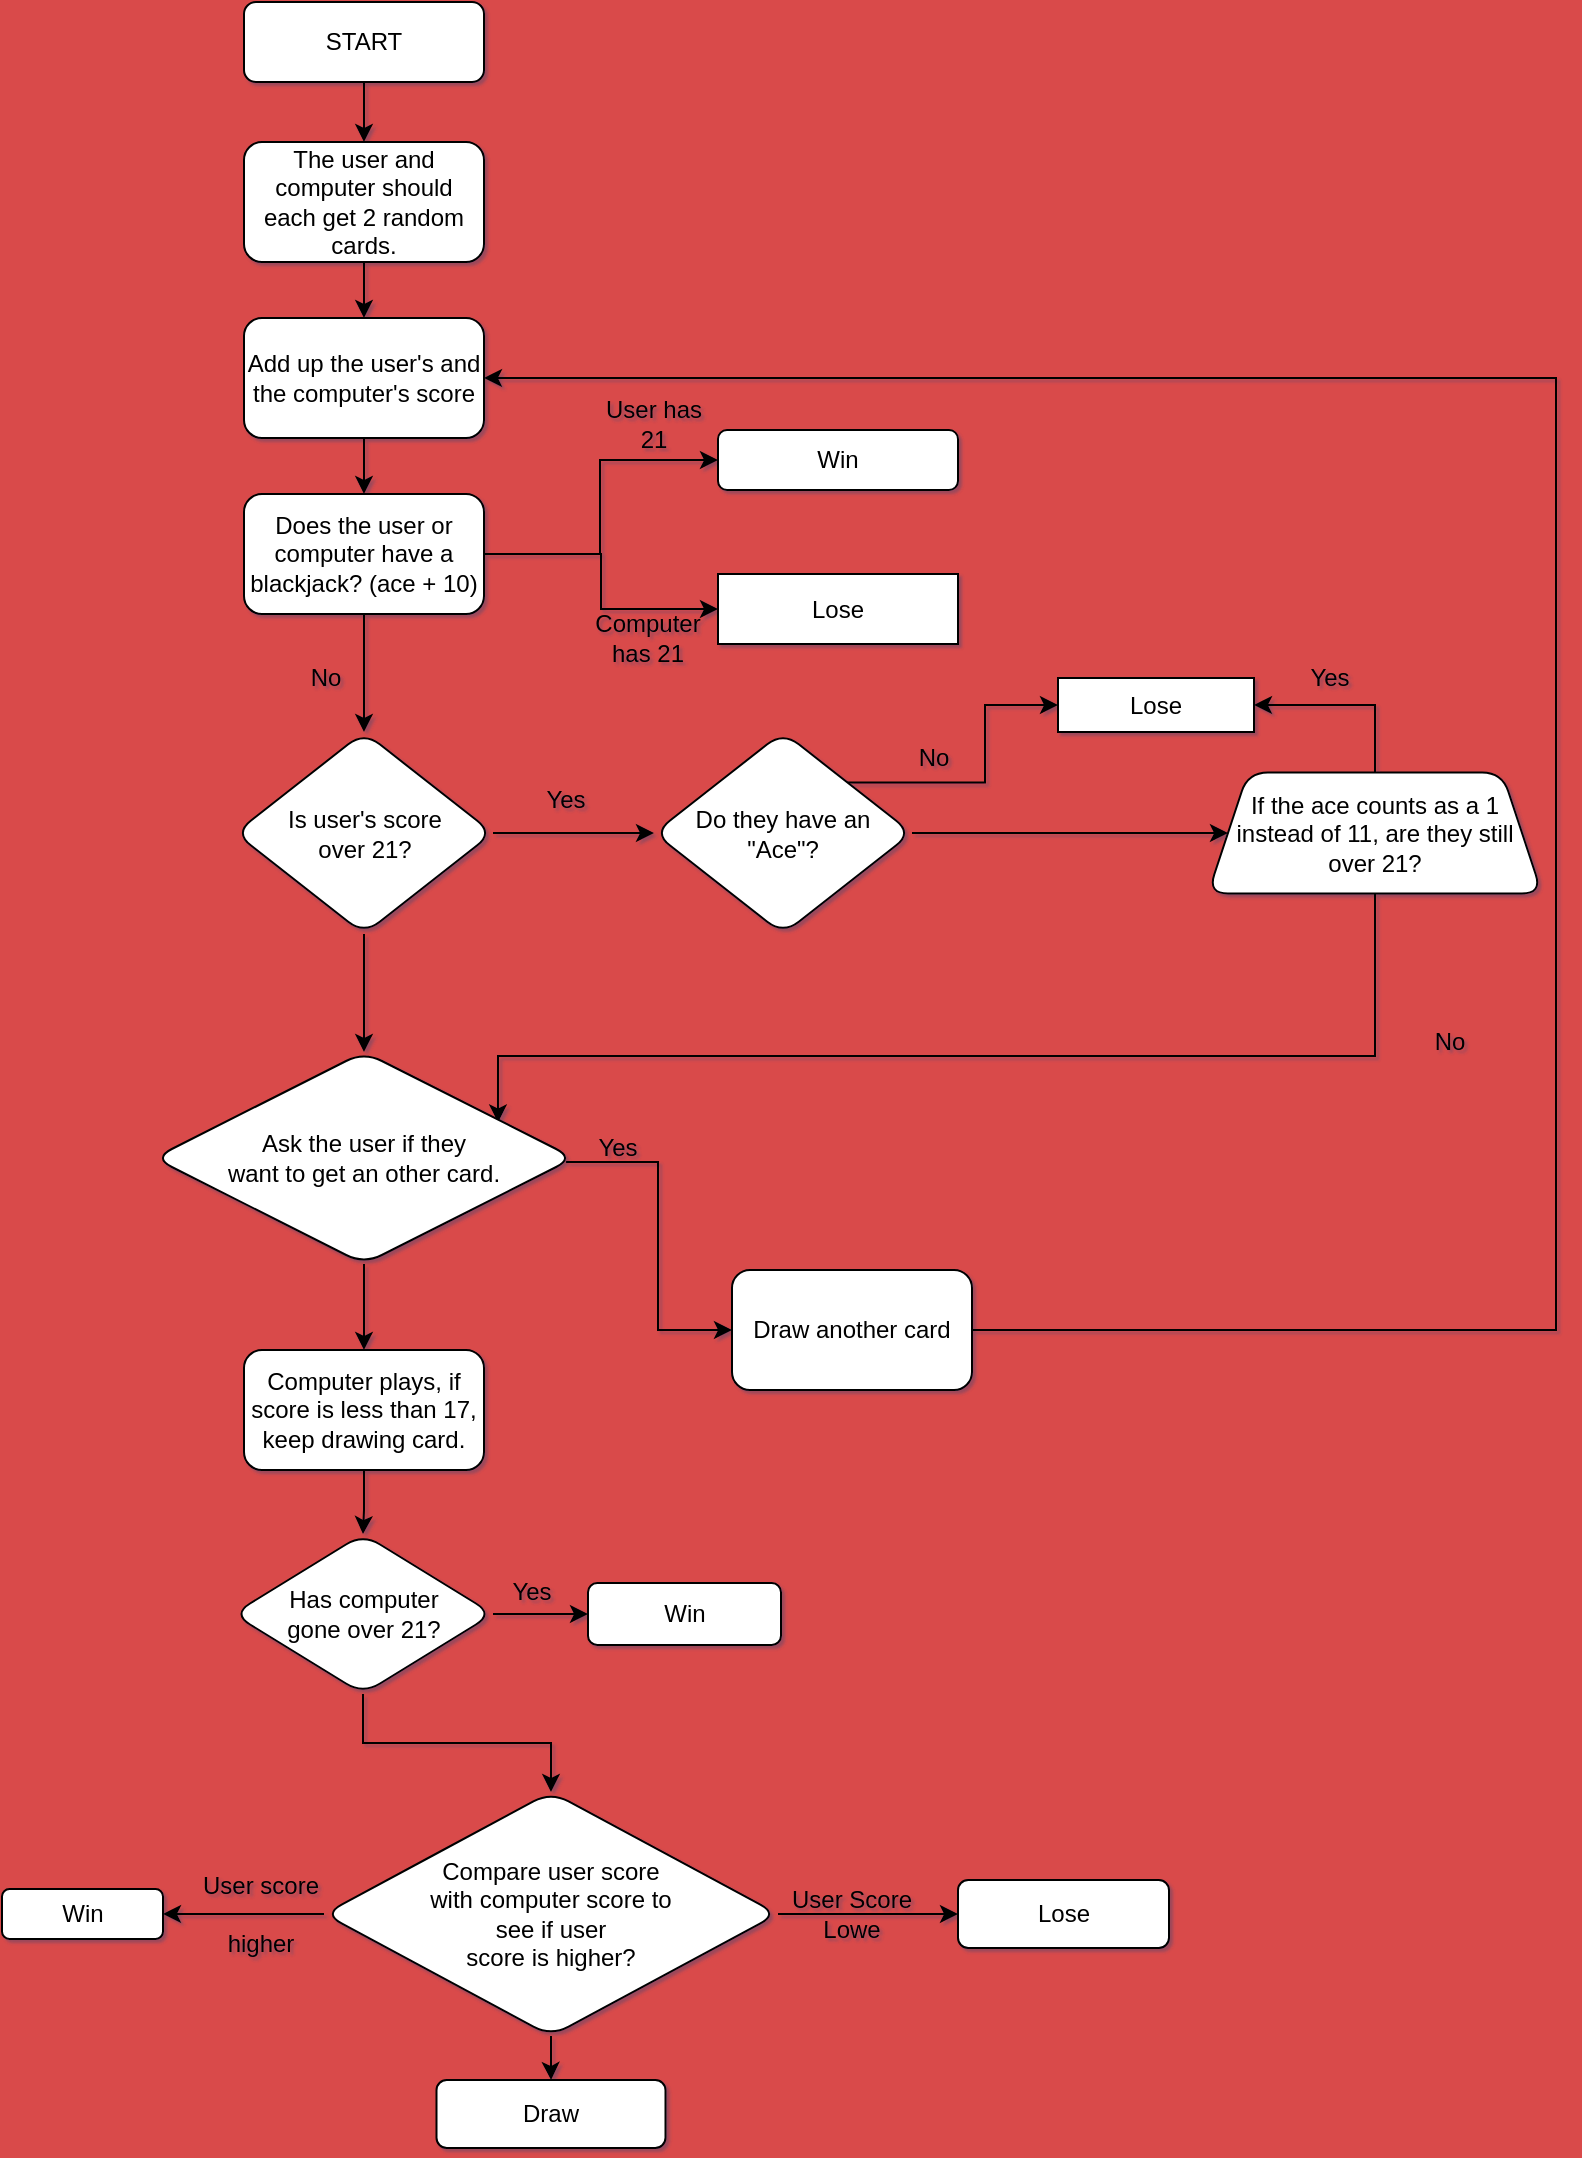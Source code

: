<mxfile version="21.3.4" type="github">
  <diagram id="C5RBs43oDa-KdzZeNtuy" name="Page-1">
    <mxGraphModel dx="1236" dy="615" grid="0" gridSize="10" guides="1" tooltips="1" connect="1" arrows="1" fold="1" page="1" pageScale="1" pageWidth="827" pageHeight="1169" background="#d94a4a" math="0" shadow="1">
      <root>
        <mxCell id="WIyWlLk6GJQsqaUBKTNV-0" />
        <mxCell id="WIyWlLk6GJQsqaUBKTNV-1" parent="WIyWlLk6GJQsqaUBKTNV-0" />
        <mxCell id="_RlcLhCDF2WWXcxiN_YF-39" value="" style="edgeStyle=orthogonalEdgeStyle;rounded=0;orthogonalLoop=1;jettySize=auto;html=1;" edge="1" parent="WIyWlLk6GJQsqaUBKTNV-1" source="WIyWlLk6GJQsqaUBKTNV-3" target="_RlcLhCDF2WWXcxiN_YF-38">
          <mxGeometry relative="1" as="geometry" />
        </mxCell>
        <mxCell id="WIyWlLk6GJQsqaUBKTNV-3" value="START" style="rounded=1;whiteSpace=wrap;html=1;fontSize=12;glass=0;strokeWidth=1;shadow=0;" parent="WIyWlLk6GJQsqaUBKTNV-1" vertex="1">
          <mxGeometry x="160" y="80" width="120" height="40" as="geometry" />
        </mxCell>
        <mxCell id="_RlcLhCDF2WWXcxiN_YF-41" value="" style="edgeStyle=orthogonalEdgeStyle;rounded=0;orthogonalLoop=1;jettySize=auto;html=1;" edge="1" parent="WIyWlLk6GJQsqaUBKTNV-1" source="_RlcLhCDF2WWXcxiN_YF-38" target="_RlcLhCDF2WWXcxiN_YF-40">
          <mxGeometry relative="1" as="geometry" />
        </mxCell>
        <mxCell id="_RlcLhCDF2WWXcxiN_YF-38" value="The user and computer should each get 2 random cards." style="rounded=1;whiteSpace=wrap;html=1;glass=0;strokeWidth=1;shadow=0;" vertex="1" parent="WIyWlLk6GJQsqaUBKTNV-1">
          <mxGeometry x="160" y="150" width="120" height="60" as="geometry" />
        </mxCell>
        <mxCell id="_RlcLhCDF2WWXcxiN_YF-43" value="" style="edgeStyle=orthogonalEdgeStyle;rounded=0;orthogonalLoop=1;jettySize=auto;html=1;" edge="1" parent="WIyWlLk6GJQsqaUBKTNV-1" source="_RlcLhCDF2WWXcxiN_YF-40" target="_RlcLhCDF2WWXcxiN_YF-42">
          <mxGeometry relative="1" as="geometry" />
        </mxCell>
        <mxCell id="_RlcLhCDF2WWXcxiN_YF-40" value="Add up the user&#39;s and the computer&#39;s score" style="rounded=1;whiteSpace=wrap;html=1;glass=0;strokeWidth=1;shadow=0;" vertex="1" parent="WIyWlLk6GJQsqaUBKTNV-1">
          <mxGeometry x="160" y="238" width="120" height="60" as="geometry" />
        </mxCell>
        <mxCell id="_RlcLhCDF2WWXcxiN_YF-46" value="" style="edgeStyle=orthogonalEdgeStyle;rounded=0;orthogonalLoop=1;jettySize=auto;html=1;" edge="1" parent="WIyWlLk6GJQsqaUBKTNV-1" source="_RlcLhCDF2WWXcxiN_YF-42" target="_RlcLhCDF2WWXcxiN_YF-44">
          <mxGeometry relative="1" as="geometry">
            <Array as="points">
              <mxPoint x="338" y="356" />
              <mxPoint x="338" y="309" />
            </Array>
          </mxGeometry>
        </mxCell>
        <mxCell id="_RlcLhCDF2WWXcxiN_YF-54" style="edgeStyle=orthogonalEdgeStyle;rounded=0;orthogonalLoop=1;jettySize=auto;html=1;" edge="1" parent="WIyWlLk6GJQsqaUBKTNV-1" source="_RlcLhCDF2WWXcxiN_YF-42" target="_RlcLhCDF2WWXcxiN_YF-47">
          <mxGeometry relative="1" as="geometry" />
        </mxCell>
        <mxCell id="_RlcLhCDF2WWXcxiN_YF-58" value="" style="edgeStyle=orthogonalEdgeStyle;rounded=0;orthogonalLoop=1;jettySize=auto;html=1;" edge="1" parent="WIyWlLk6GJQsqaUBKTNV-1" source="_RlcLhCDF2WWXcxiN_YF-42" target="_RlcLhCDF2WWXcxiN_YF-57">
          <mxGeometry relative="1" as="geometry" />
        </mxCell>
        <mxCell id="_RlcLhCDF2WWXcxiN_YF-42" value="Does the user or computer have a blackjack? (ace + 10)" style="rounded=1;whiteSpace=wrap;html=1;glass=0;strokeWidth=1;shadow=0;" vertex="1" parent="WIyWlLk6GJQsqaUBKTNV-1">
          <mxGeometry x="160" y="326" width="120" height="60" as="geometry" />
        </mxCell>
        <mxCell id="_RlcLhCDF2WWXcxiN_YF-44" value="Win" style="rounded=1;whiteSpace=wrap;html=1;glass=0;strokeWidth=1;shadow=0;" vertex="1" parent="WIyWlLk6GJQsqaUBKTNV-1">
          <mxGeometry x="397" y="294" width="120" height="30" as="geometry" />
        </mxCell>
        <mxCell id="_RlcLhCDF2WWXcxiN_YF-47" value="Lose" style="rounded=0;whiteSpace=wrap;html=1;" vertex="1" parent="WIyWlLk6GJQsqaUBKTNV-1">
          <mxGeometry x="397" y="366" width="120" height="35" as="geometry" />
        </mxCell>
        <mxCell id="_RlcLhCDF2WWXcxiN_YF-55" value="User has 21" style="text;html=1;strokeColor=none;fillColor=none;align=center;verticalAlign=middle;whiteSpace=wrap;rounded=0;" vertex="1" parent="WIyWlLk6GJQsqaUBKTNV-1">
          <mxGeometry x="335" y="276" width="60" height="30" as="geometry" />
        </mxCell>
        <mxCell id="_RlcLhCDF2WWXcxiN_YF-56" value="Computer has 21" style="text;html=1;strokeColor=none;fillColor=none;align=center;verticalAlign=middle;whiteSpace=wrap;rounded=0;" vertex="1" parent="WIyWlLk6GJQsqaUBKTNV-1">
          <mxGeometry x="332" y="383" width="60" height="30" as="geometry" />
        </mxCell>
        <mxCell id="_RlcLhCDF2WWXcxiN_YF-60" value="" style="edgeStyle=orthogonalEdgeStyle;rounded=0;orthogonalLoop=1;jettySize=auto;html=1;" edge="1" parent="WIyWlLk6GJQsqaUBKTNV-1" source="_RlcLhCDF2WWXcxiN_YF-57" target="_RlcLhCDF2WWXcxiN_YF-59">
          <mxGeometry relative="1" as="geometry" />
        </mxCell>
        <mxCell id="_RlcLhCDF2WWXcxiN_YF-72" value="" style="edgeStyle=orthogonalEdgeStyle;rounded=0;orthogonalLoop=1;jettySize=auto;html=1;" edge="1" parent="WIyWlLk6GJQsqaUBKTNV-1" source="_RlcLhCDF2WWXcxiN_YF-57" target="_RlcLhCDF2WWXcxiN_YF-71">
          <mxGeometry relative="1" as="geometry" />
        </mxCell>
        <mxCell id="_RlcLhCDF2WWXcxiN_YF-57" value="Is user&#39;s score &lt;br&gt;over 21?" style="rhombus;whiteSpace=wrap;html=1;rounded=1;glass=0;strokeWidth=1;shadow=0;" vertex="1" parent="WIyWlLk6GJQsqaUBKTNV-1">
          <mxGeometry x="155.5" y="445" width="129" height="101" as="geometry" />
        </mxCell>
        <mxCell id="_RlcLhCDF2WWXcxiN_YF-64" value="" style="edgeStyle=orthogonalEdgeStyle;rounded=0;orthogonalLoop=1;jettySize=auto;html=1;" edge="1" parent="WIyWlLk6GJQsqaUBKTNV-1" source="_RlcLhCDF2WWXcxiN_YF-59" target="_RlcLhCDF2WWXcxiN_YF-63">
          <mxGeometry relative="1" as="geometry" />
        </mxCell>
        <mxCell id="_RlcLhCDF2WWXcxiN_YF-68" style="edgeStyle=orthogonalEdgeStyle;rounded=0;orthogonalLoop=1;jettySize=auto;html=1;exitX=1;exitY=0;exitDx=0;exitDy=0;" edge="1" parent="WIyWlLk6GJQsqaUBKTNV-1" source="_RlcLhCDF2WWXcxiN_YF-59" target="_RlcLhCDF2WWXcxiN_YF-65">
          <mxGeometry relative="1" as="geometry" />
        </mxCell>
        <mxCell id="_RlcLhCDF2WWXcxiN_YF-59" value="Do they have an &lt;br&gt;&quot;Ace&quot;?" style="rhombus;whiteSpace=wrap;html=1;rounded=1;glass=0;strokeWidth=1;shadow=0;" vertex="1" parent="WIyWlLk6GJQsqaUBKTNV-1">
          <mxGeometry x="365" y="445" width="129" height="101" as="geometry" />
        </mxCell>
        <mxCell id="_RlcLhCDF2WWXcxiN_YF-61" value="Yes" style="text;html=1;strokeColor=none;fillColor=none;align=center;verticalAlign=middle;whiteSpace=wrap;rounded=0;" vertex="1" parent="WIyWlLk6GJQsqaUBKTNV-1">
          <mxGeometry x="291" y="463.75" width="60" height="30" as="geometry" />
        </mxCell>
        <mxCell id="_RlcLhCDF2WWXcxiN_YF-62" value="No" style="text;html=1;strokeColor=none;fillColor=none;align=center;verticalAlign=middle;whiteSpace=wrap;rounded=0;" vertex="1" parent="WIyWlLk6GJQsqaUBKTNV-1">
          <mxGeometry x="171" y="403.25" width="60" height="30" as="geometry" />
        </mxCell>
        <mxCell id="_RlcLhCDF2WWXcxiN_YF-66" style="edgeStyle=orthogonalEdgeStyle;rounded=0;orthogonalLoop=1;jettySize=auto;html=1;entryX=1;entryY=0.5;entryDx=0;entryDy=0;" edge="1" parent="WIyWlLk6GJQsqaUBKTNV-1" source="_RlcLhCDF2WWXcxiN_YF-63" target="_RlcLhCDF2WWXcxiN_YF-65">
          <mxGeometry relative="1" as="geometry" />
        </mxCell>
        <mxCell id="_RlcLhCDF2WWXcxiN_YF-73" style="edgeStyle=orthogonalEdgeStyle;rounded=0;orthogonalLoop=1;jettySize=auto;html=1;entryX=0.819;entryY=0.332;entryDx=0;entryDy=0;entryPerimeter=0;" edge="1" parent="WIyWlLk6GJQsqaUBKTNV-1" source="_RlcLhCDF2WWXcxiN_YF-63" target="_RlcLhCDF2WWXcxiN_YF-71">
          <mxGeometry relative="1" as="geometry">
            <Array as="points">
              <mxPoint x="726" y="607" />
              <mxPoint x="287" y="607" />
            </Array>
          </mxGeometry>
        </mxCell>
        <mxCell id="_RlcLhCDF2WWXcxiN_YF-63" value="If the ace counts as a 1 instead of 11, are they still over 21?" style="shape=trapezoid;perimeter=trapezoidPerimeter;whiteSpace=wrap;html=1;fixedSize=1;rounded=1;glass=0;strokeWidth=1;shadow=0;" vertex="1" parent="WIyWlLk6GJQsqaUBKTNV-1">
          <mxGeometry x="642" y="465.25" width="167" height="60.5" as="geometry" />
        </mxCell>
        <mxCell id="_RlcLhCDF2WWXcxiN_YF-65" value="Lose" style="rounded=0;whiteSpace=wrap;html=1;" vertex="1" parent="WIyWlLk6GJQsqaUBKTNV-1">
          <mxGeometry x="567" y="418" width="98" height="27" as="geometry" />
        </mxCell>
        <mxCell id="_RlcLhCDF2WWXcxiN_YF-69" value="Yes" style="text;html=1;strokeColor=none;fillColor=none;align=center;verticalAlign=middle;whiteSpace=wrap;rounded=0;" vertex="1" parent="WIyWlLk6GJQsqaUBKTNV-1">
          <mxGeometry x="673" y="403.25" width="60" height="30" as="geometry" />
        </mxCell>
        <mxCell id="_RlcLhCDF2WWXcxiN_YF-70" value="No" style="text;html=1;strokeColor=none;fillColor=none;align=center;verticalAlign=middle;whiteSpace=wrap;rounded=0;" vertex="1" parent="WIyWlLk6GJQsqaUBKTNV-1">
          <mxGeometry x="475" y="443" width="60" height="30" as="geometry" />
        </mxCell>
        <mxCell id="_RlcLhCDF2WWXcxiN_YF-76" value="" style="edgeStyle=orthogonalEdgeStyle;rounded=0;orthogonalLoop=1;jettySize=auto;html=1;" edge="1" parent="WIyWlLk6GJQsqaUBKTNV-1" source="_RlcLhCDF2WWXcxiN_YF-71" target="_RlcLhCDF2WWXcxiN_YF-75">
          <mxGeometry relative="1" as="geometry">
            <Array as="points">
              <mxPoint x="367" y="660" />
              <mxPoint x="367" y="744" />
            </Array>
          </mxGeometry>
        </mxCell>
        <mxCell id="_RlcLhCDF2WWXcxiN_YF-79" value="" style="edgeStyle=orthogonalEdgeStyle;rounded=0;orthogonalLoop=1;jettySize=auto;html=1;" edge="1" parent="WIyWlLk6GJQsqaUBKTNV-1" source="_RlcLhCDF2WWXcxiN_YF-71" target="_RlcLhCDF2WWXcxiN_YF-78">
          <mxGeometry relative="1" as="geometry" />
        </mxCell>
        <mxCell id="_RlcLhCDF2WWXcxiN_YF-71" value="Ask the user if they &lt;br&gt;want to get an other card." style="rhombus;whiteSpace=wrap;html=1;rounded=1;glass=0;strokeWidth=1;shadow=0;" vertex="1" parent="WIyWlLk6GJQsqaUBKTNV-1">
          <mxGeometry x="115" y="605" width="210" height="106" as="geometry" />
        </mxCell>
        <mxCell id="_RlcLhCDF2WWXcxiN_YF-74" value="No" style="text;html=1;strokeColor=none;fillColor=none;align=center;verticalAlign=middle;whiteSpace=wrap;rounded=0;" vertex="1" parent="WIyWlLk6GJQsqaUBKTNV-1">
          <mxGeometry x="733" y="585" width="60" height="30" as="geometry" />
        </mxCell>
        <mxCell id="_RlcLhCDF2WWXcxiN_YF-95" style="edgeStyle=orthogonalEdgeStyle;rounded=0;orthogonalLoop=1;jettySize=auto;html=1;entryX=1;entryY=0.5;entryDx=0;entryDy=0;" edge="1" parent="WIyWlLk6GJQsqaUBKTNV-1" source="_RlcLhCDF2WWXcxiN_YF-75" target="_RlcLhCDF2WWXcxiN_YF-40">
          <mxGeometry relative="1" as="geometry">
            <Array as="points">
              <mxPoint x="816" y="744" />
              <mxPoint x="816" y="268" />
            </Array>
          </mxGeometry>
        </mxCell>
        <mxCell id="_RlcLhCDF2WWXcxiN_YF-75" value="Draw another card" style="whiteSpace=wrap;html=1;rounded=1;glass=0;strokeWidth=1;shadow=0;" vertex="1" parent="WIyWlLk6GJQsqaUBKTNV-1">
          <mxGeometry x="404" y="714" width="120" height="60" as="geometry" />
        </mxCell>
        <mxCell id="_RlcLhCDF2WWXcxiN_YF-77" value="Yes" style="text;html=1;strokeColor=none;fillColor=none;align=center;verticalAlign=middle;whiteSpace=wrap;rounded=0;" vertex="1" parent="WIyWlLk6GJQsqaUBKTNV-1">
          <mxGeometry x="317" y="638" width="60" height="30" as="geometry" />
        </mxCell>
        <mxCell id="_RlcLhCDF2WWXcxiN_YF-81" value="" style="edgeStyle=orthogonalEdgeStyle;rounded=0;orthogonalLoop=1;jettySize=auto;html=1;" edge="1" parent="WIyWlLk6GJQsqaUBKTNV-1" source="_RlcLhCDF2WWXcxiN_YF-78" target="_RlcLhCDF2WWXcxiN_YF-80">
          <mxGeometry relative="1" as="geometry" />
        </mxCell>
        <mxCell id="_RlcLhCDF2WWXcxiN_YF-78" value="Computer plays, if score is less than 17, keep drawing card." style="whiteSpace=wrap;html=1;rounded=1;glass=0;strokeWidth=1;shadow=0;" vertex="1" parent="WIyWlLk6GJQsqaUBKTNV-1">
          <mxGeometry x="160" y="754" width="120" height="60" as="geometry" />
        </mxCell>
        <mxCell id="_RlcLhCDF2WWXcxiN_YF-83" value="" style="edgeStyle=orthogonalEdgeStyle;rounded=0;orthogonalLoop=1;jettySize=auto;html=1;" edge="1" parent="WIyWlLk6GJQsqaUBKTNV-1" source="_RlcLhCDF2WWXcxiN_YF-80" target="_RlcLhCDF2WWXcxiN_YF-82">
          <mxGeometry relative="1" as="geometry" />
        </mxCell>
        <mxCell id="_RlcLhCDF2WWXcxiN_YF-86" value="" style="edgeStyle=orthogonalEdgeStyle;rounded=0;orthogonalLoop=1;jettySize=auto;html=1;" edge="1" parent="WIyWlLk6GJQsqaUBKTNV-1" source="_RlcLhCDF2WWXcxiN_YF-80" target="_RlcLhCDF2WWXcxiN_YF-85">
          <mxGeometry relative="1" as="geometry" />
        </mxCell>
        <mxCell id="_RlcLhCDF2WWXcxiN_YF-80" value="Has computer &lt;br&gt;gone over 21?" style="rhombus;whiteSpace=wrap;html=1;rounded=1;glass=0;strokeWidth=1;shadow=0;" vertex="1" parent="WIyWlLk6GJQsqaUBKTNV-1">
          <mxGeometry x="154.5" y="846" width="130" height="80" as="geometry" />
        </mxCell>
        <mxCell id="_RlcLhCDF2WWXcxiN_YF-82" value="Win" style="whiteSpace=wrap;html=1;rounded=1;glass=0;strokeWidth=1;shadow=0;" vertex="1" parent="WIyWlLk6GJQsqaUBKTNV-1">
          <mxGeometry x="332" y="870.5" width="96.5" height="31" as="geometry" />
        </mxCell>
        <mxCell id="_RlcLhCDF2WWXcxiN_YF-84" value="Yes" style="text;html=1;strokeColor=none;fillColor=none;align=center;verticalAlign=middle;whiteSpace=wrap;rounded=0;" vertex="1" parent="WIyWlLk6GJQsqaUBKTNV-1">
          <mxGeometry x="273.5" y="860" width="60" height="30" as="geometry" />
        </mxCell>
        <mxCell id="_RlcLhCDF2WWXcxiN_YF-88" value="" style="edgeStyle=orthogonalEdgeStyle;rounded=0;orthogonalLoop=1;jettySize=auto;html=1;" edge="1" parent="WIyWlLk6GJQsqaUBKTNV-1" source="_RlcLhCDF2WWXcxiN_YF-85" target="_RlcLhCDF2WWXcxiN_YF-87">
          <mxGeometry relative="1" as="geometry" />
        </mxCell>
        <mxCell id="_RlcLhCDF2WWXcxiN_YF-90" value="" style="edgeStyle=orthogonalEdgeStyle;rounded=0;orthogonalLoop=1;jettySize=auto;html=1;" edge="1" parent="WIyWlLk6GJQsqaUBKTNV-1" source="_RlcLhCDF2WWXcxiN_YF-85" target="_RlcLhCDF2WWXcxiN_YF-89">
          <mxGeometry relative="1" as="geometry" />
        </mxCell>
        <mxCell id="_RlcLhCDF2WWXcxiN_YF-93" value="" style="edgeStyle=orthogonalEdgeStyle;rounded=0;orthogonalLoop=1;jettySize=auto;html=1;" edge="1" parent="WIyWlLk6GJQsqaUBKTNV-1" source="_RlcLhCDF2WWXcxiN_YF-85" target="_RlcLhCDF2WWXcxiN_YF-92">
          <mxGeometry relative="1" as="geometry" />
        </mxCell>
        <mxCell id="_RlcLhCDF2WWXcxiN_YF-85" value="Compare user score &lt;br&gt;with computer score to &lt;br&gt;see if user &lt;br&gt;score is higher?" style="rhombus;whiteSpace=wrap;html=1;rounded=1;glass=0;strokeWidth=1;shadow=0;" vertex="1" parent="WIyWlLk6GJQsqaUBKTNV-1">
          <mxGeometry x="200" y="975" width="227" height="122" as="geometry" />
        </mxCell>
        <mxCell id="_RlcLhCDF2WWXcxiN_YF-87" value="Draw" style="whiteSpace=wrap;html=1;rounded=1;glass=0;strokeWidth=1;shadow=0;" vertex="1" parent="WIyWlLk6GJQsqaUBKTNV-1">
          <mxGeometry x="256.25" y="1119" width="114.5" height="34" as="geometry" />
        </mxCell>
        <mxCell id="_RlcLhCDF2WWXcxiN_YF-89" value="Lose" style="whiteSpace=wrap;html=1;rounded=1;glass=0;strokeWidth=1;shadow=0;" vertex="1" parent="WIyWlLk6GJQsqaUBKTNV-1">
          <mxGeometry x="517" y="1019" width="105.5" height="34" as="geometry" />
        </mxCell>
        <mxCell id="_RlcLhCDF2WWXcxiN_YF-91" value="User Score&lt;br&gt;Lowe" style="text;html=1;strokeColor=none;fillColor=none;align=center;verticalAlign=middle;whiteSpace=wrap;rounded=0;" vertex="1" parent="WIyWlLk6GJQsqaUBKTNV-1">
          <mxGeometry x="425" y="1021" width="78" height="30" as="geometry" />
        </mxCell>
        <mxCell id="_RlcLhCDF2WWXcxiN_YF-92" value="Win" style="whiteSpace=wrap;html=1;rounded=1;glass=0;strokeWidth=1;shadow=0;" vertex="1" parent="WIyWlLk6GJQsqaUBKTNV-1">
          <mxGeometry x="39" y="1023.5" width="80.5" height="25" as="geometry" />
        </mxCell>
        <mxCell id="_RlcLhCDF2WWXcxiN_YF-94" value="User score &lt;br&gt;&lt;br&gt;higher" style="text;html=1;strokeColor=none;fillColor=none;align=center;verticalAlign=middle;whiteSpace=wrap;rounded=0;" vertex="1" parent="WIyWlLk6GJQsqaUBKTNV-1">
          <mxGeometry x="106" y="1008" width="125" height="56" as="geometry" />
        </mxCell>
      </root>
    </mxGraphModel>
  </diagram>
</mxfile>
